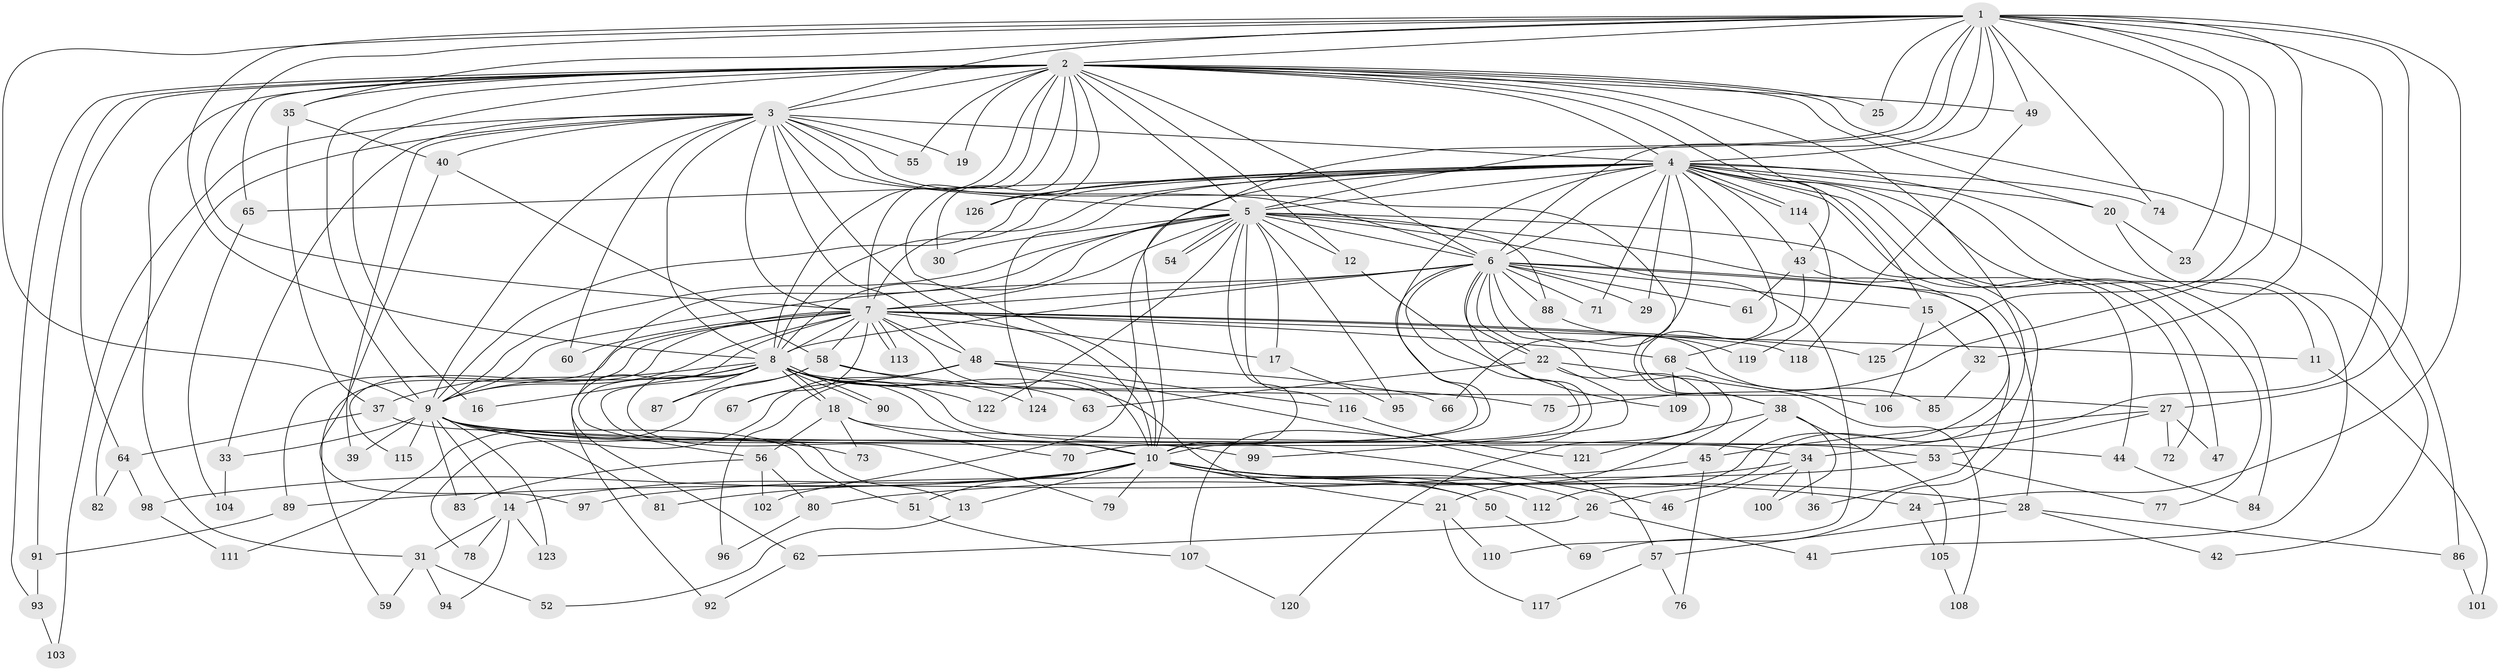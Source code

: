// coarse degree distribution, {21: 0.010101010101010102, 26: 0.010101010101010102, 30: 0.010101010101010102, 35: 0.010101010101010102, 19: 0.020202020202020204, 20: 0.010101010101010102, 18: 0.010101010101010102, 3: 0.1717171717171717, 8: 0.020202020202020204, 2: 0.5050505050505051, 5: 0.04040404040404041, 4: 0.10101010101010101, 6: 0.050505050505050504, 7: 0.010101010101010102, 1: 0.020202020202020204}
// Generated by graph-tools (version 1.1) at 2025/23/03/03/25 07:23:46]
// undirected, 126 vertices, 277 edges
graph export_dot {
graph [start="1"]
  node [color=gray90,style=filled];
  1;
  2;
  3;
  4;
  5;
  6;
  7;
  8;
  9;
  10;
  11;
  12;
  13;
  14;
  15;
  16;
  17;
  18;
  19;
  20;
  21;
  22;
  23;
  24;
  25;
  26;
  27;
  28;
  29;
  30;
  31;
  32;
  33;
  34;
  35;
  36;
  37;
  38;
  39;
  40;
  41;
  42;
  43;
  44;
  45;
  46;
  47;
  48;
  49;
  50;
  51;
  52;
  53;
  54;
  55;
  56;
  57;
  58;
  59;
  60;
  61;
  62;
  63;
  64;
  65;
  66;
  67;
  68;
  69;
  70;
  71;
  72;
  73;
  74;
  75;
  76;
  77;
  78;
  79;
  80;
  81;
  82;
  83;
  84;
  85;
  86;
  87;
  88;
  89;
  90;
  91;
  92;
  93;
  94;
  95;
  96;
  97;
  98;
  99;
  100;
  101;
  102;
  103;
  104;
  105;
  106;
  107;
  108;
  109;
  110;
  111;
  112;
  113;
  114;
  115;
  116;
  117;
  118;
  119;
  120;
  121;
  122;
  123;
  124;
  125;
  126;
  1 -- 2;
  1 -- 3;
  1 -- 4;
  1 -- 5;
  1 -- 6;
  1 -- 7;
  1 -- 8;
  1 -- 9;
  1 -- 10;
  1 -- 23;
  1 -- 24;
  1 -- 25;
  1 -- 27;
  1 -- 32;
  1 -- 34;
  1 -- 35;
  1 -- 49;
  1 -- 74;
  1 -- 75;
  1 -- 125;
  2 -- 3;
  2 -- 4;
  2 -- 5;
  2 -- 6;
  2 -- 7;
  2 -- 8;
  2 -- 9;
  2 -- 10;
  2 -- 12;
  2 -- 15;
  2 -- 16;
  2 -- 19;
  2 -- 20;
  2 -- 25;
  2 -- 26;
  2 -- 30;
  2 -- 31;
  2 -- 35;
  2 -- 43;
  2 -- 49;
  2 -- 55;
  2 -- 64;
  2 -- 65;
  2 -- 86;
  2 -- 91;
  2 -- 93;
  2 -- 126;
  3 -- 4;
  3 -- 5;
  3 -- 6;
  3 -- 7;
  3 -- 8;
  3 -- 9;
  3 -- 10;
  3 -- 19;
  3 -- 33;
  3 -- 38;
  3 -- 39;
  3 -- 40;
  3 -- 48;
  3 -- 55;
  3 -- 60;
  3 -- 82;
  3 -- 103;
  4 -- 5;
  4 -- 6;
  4 -- 7;
  4 -- 8;
  4 -- 9;
  4 -- 10;
  4 -- 11;
  4 -- 20;
  4 -- 29;
  4 -- 38;
  4 -- 41;
  4 -- 43;
  4 -- 47;
  4 -- 65;
  4 -- 66;
  4 -- 71;
  4 -- 72;
  4 -- 74;
  4 -- 77;
  4 -- 84;
  4 -- 102;
  4 -- 114;
  4 -- 114;
  4 -- 124;
  4 -- 126;
  5 -- 6;
  5 -- 7;
  5 -- 8;
  5 -- 9;
  5 -- 10;
  5 -- 12;
  5 -- 17;
  5 -- 30;
  5 -- 44;
  5 -- 54;
  5 -- 54;
  5 -- 62;
  5 -- 88;
  5 -- 95;
  5 -- 110;
  5 -- 112;
  5 -- 116;
  5 -- 122;
  6 -- 7;
  6 -- 8;
  6 -- 9;
  6 -- 10;
  6 -- 15;
  6 -- 21;
  6 -- 22;
  6 -- 22;
  6 -- 28;
  6 -- 29;
  6 -- 36;
  6 -- 61;
  6 -- 70;
  6 -- 71;
  6 -- 85;
  6 -- 88;
  6 -- 107;
  7 -- 8;
  7 -- 9;
  7 -- 10;
  7 -- 11;
  7 -- 17;
  7 -- 48;
  7 -- 58;
  7 -- 59;
  7 -- 60;
  7 -- 67;
  7 -- 68;
  7 -- 89;
  7 -- 92;
  7 -- 113;
  7 -- 113;
  7 -- 115;
  7 -- 118;
  7 -- 125;
  8 -- 9;
  8 -- 10;
  8 -- 13;
  8 -- 16;
  8 -- 18;
  8 -- 18;
  8 -- 27;
  8 -- 37;
  8 -- 46;
  8 -- 50;
  8 -- 56;
  8 -- 63;
  8 -- 79;
  8 -- 87;
  8 -- 90;
  8 -- 90;
  8 -- 122;
  9 -- 10;
  9 -- 14;
  9 -- 33;
  9 -- 34;
  9 -- 39;
  9 -- 44;
  9 -- 73;
  9 -- 81;
  9 -- 83;
  9 -- 99;
  9 -- 115;
  9 -- 123;
  10 -- 13;
  10 -- 14;
  10 -- 21;
  10 -- 24;
  10 -- 26;
  10 -- 28;
  10 -- 50;
  10 -- 51;
  10 -- 79;
  10 -- 81;
  10 -- 98;
  10 -- 112;
  11 -- 101;
  12 -- 109;
  13 -- 52;
  14 -- 31;
  14 -- 78;
  14 -- 94;
  14 -- 123;
  15 -- 32;
  15 -- 106;
  17 -- 95;
  18 -- 53;
  18 -- 56;
  18 -- 70;
  18 -- 73;
  20 -- 23;
  20 -- 42;
  21 -- 110;
  21 -- 117;
  22 -- 63;
  22 -- 99;
  22 -- 108;
  22 -- 120;
  24 -- 105;
  26 -- 41;
  26 -- 62;
  27 -- 45;
  27 -- 47;
  27 -- 53;
  27 -- 72;
  28 -- 42;
  28 -- 57;
  28 -- 86;
  31 -- 52;
  31 -- 59;
  31 -- 94;
  32 -- 85;
  33 -- 104;
  34 -- 36;
  34 -- 46;
  34 -- 80;
  34 -- 100;
  35 -- 37;
  35 -- 40;
  37 -- 51;
  37 -- 64;
  38 -- 45;
  38 -- 100;
  38 -- 105;
  38 -- 121;
  40 -- 58;
  40 -- 97;
  43 -- 61;
  43 -- 68;
  43 -- 69;
  44 -- 84;
  45 -- 76;
  45 -- 89;
  48 -- 57;
  48 -- 66;
  48 -- 67;
  48 -- 78;
  48 -- 96;
  48 -- 116;
  49 -- 118;
  50 -- 69;
  51 -- 107;
  53 -- 77;
  53 -- 97;
  56 -- 80;
  56 -- 83;
  56 -- 102;
  57 -- 76;
  57 -- 117;
  58 -- 75;
  58 -- 87;
  58 -- 111;
  58 -- 124;
  62 -- 92;
  64 -- 82;
  64 -- 98;
  65 -- 104;
  68 -- 106;
  68 -- 109;
  80 -- 96;
  86 -- 101;
  88 -- 119;
  89 -- 91;
  91 -- 93;
  93 -- 103;
  98 -- 111;
  105 -- 108;
  107 -- 120;
  114 -- 119;
  116 -- 121;
}
